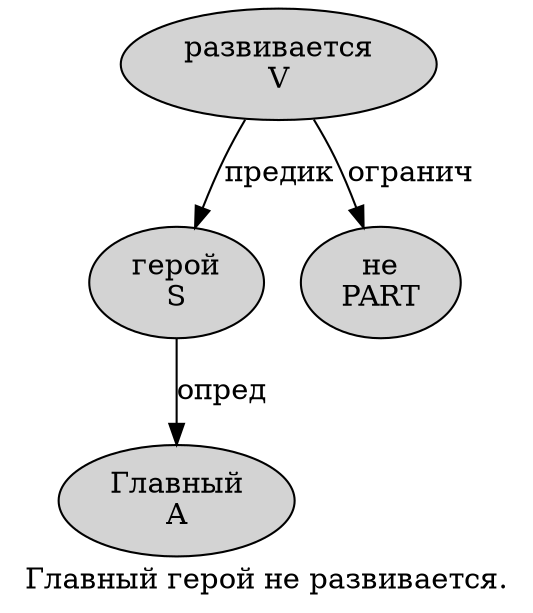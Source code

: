 digraph SENTENCE_3938 {
	graph [label="Главный герой не развивается."]
	node [style=filled]
		0 [label="Главный
A" color="" fillcolor=lightgray penwidth=1 shape=ellipse]
		1 [label="герой
S" color="" fillcolor=lightgray penwidth=1 shape=ellipse]
		2 [label="не
PART" color="" fillcolor=lightgray penwidth=1 shape=ellipse]
		3 [label="развивается
V" color="" fillcolor=lightgray penwidth=1 shape=ellipse]
			3 -> 1 [label="предик"]
			3 -> 2 [label="огранич"]
			1 -> 0 [label="опред"]
}